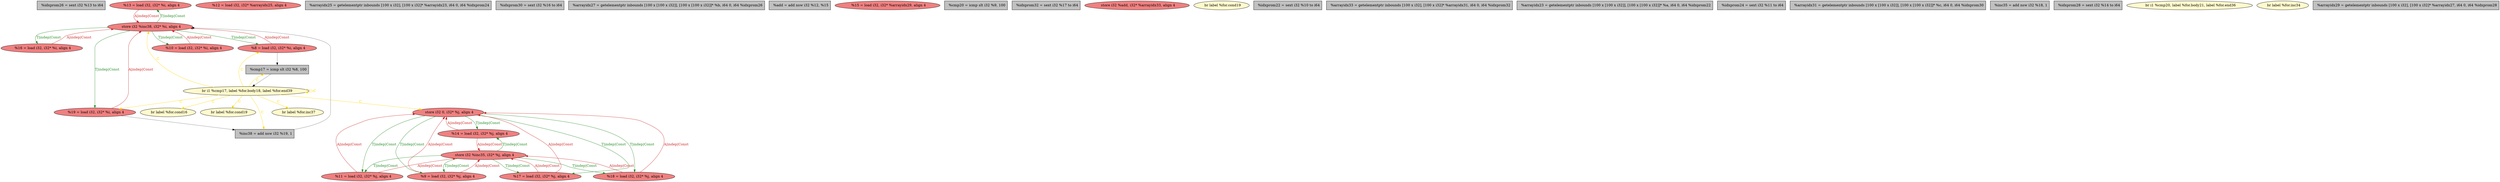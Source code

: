 
digraph G {


node760 [fillcolor=grey,label="  %idxprom26 = sext i32 %13 to i64",shape=rectangle,style=filled ]
node759 [fillcolor=lightcoral,label="  %13 = load i32, i32* %i, align 4",shape=ellipse,style=filled ]
node758 [fillcolor=lightcoral,label="  %12 = load i32, i32* %arrayidx25, align 4",shape=ellipse,style=filled ]
node734 [fillcolor=grey,label="  %cmp17 = icmp slt i32 %8, 100",shape=rectangle,style=filled ]
node729 [fillcolor=lightcoral,label="  %16 = load i32, i32* %i, align 4",shape=ellipse,style=filled ]
node727 [fillcolor=grey,label="  %arrayidx25 = getelementptr inbounds [100 x i32], [100 x i32]* %arrayidx23, i64 0, i64 %idxprom24",shape=rectangle,style=filled ]
node732 [fillcolor=grey,label="  %idxprom30 = sext i32 %16 to i64",shape=rectangle,style=filled ]
node728 [fillcolor=grey,label="  %arrayidx27 = getelementptr inbounds [100 x [100 x i32]], [100 x [100 x i32]]* %b, i64 0, i64 %idxprom26",shape=rectangle,style=filled ]
node723 [fillcolor=grey,label="  %add = add nsw i32 %12, %15",shape=rectangle,style=filled ]
node736 [fillcolor=lightcoral,label="  %19 = load i32, i32* %i, align 4",shape=ellipse,style=filled ]
node733 [fillcolor=lemonchiffon,label="  br label %for.inc37",shape=ellipse,style=filled ]
node724 [fillcolor=lightcoral,label="  %15 = load i32, i32* %arrayidx29, align 4",shape=ellipse,style=filled ]
node725 [fillcolor=lightcoral,label="  %14 = load i32, i32* %j, align 4",shape=ellipse,style=filled ]
node726 [fillcolor=grey,label="  %cmp20 = icmp slt i32 %9, 100",shape=rectangle,style=filled ]
node735 [fillcolor=lightcoral,label="  %11 = load i32, i32* %j, align 4",shape=ellipse,style=filled ]
node738 [fillcolor=lightcoral,label="  store i32 %inc38, i32* %i, align 4",shape=ellipse,style=filled ]
node730 [fillcolor=grey,label="  %idxprom32 = sext i32 %17 to i64",shape=rectangle,style=filled ]
node739 [fillcolor=lightcoral,label="  store i32 %add, i32* %arrayidx33, align 4",shape=ellipse,style=filled ]
node740 [fillcolor=lemonchiffon,label="  br label %for.cond19",shape=ellipse,style=filled ]
node748 [fillcolor=lightcoral,label="  store i32 0, i32* %j, align 4",shape=ellipse,style=filled ]
node743 [fillcolor=lightcoral,label="  store i32 %inc35, i32* %j, align 4",shape=ellipse,style=filled ]
node741 [fillcolor=lemonchiffon,label="  br label %for.cond16",shape=ellipse,style=filled ]
node744 [fillcolor=lightcoral,label="  %9 = load i32, i32* %j, align 4",shape=ellipse,style=filled ]
node742 [fillcolor=grey,label="  %idxprom22 = sext i32 %10 to i64",shape=rectangle,style=filled ]
node761 [fillcolor=lightcoral,label="  %17 = load i32, i32* %j, align 4",shape=ellipse,style=filled ]
node746 [fillcolor=grey,label="  %arrayidx33 = getelementptr inbounds [100 x i32], [100 x i32]* %arrayidx31, i64 0, i64 %idxprom32",shape=rectangle,style=filled ]
node745 [fillcolor=grey,label="  %arrayidx23 = getelementptr inbounds [100 x [100 x i32]], [100 x [100 x i32]]* %a, i64 0, i64 %idxprom22",shape=rectangle,style=filled ]
node753 [fillcolor=grey,label="  %idxprom24 = sext i32 %11 to i64",shape=rectangle,style=filled ]
node737 [fillcolor=lightcoral,label="  %18 = load i32, i32* %j, align 4",shape=ellipse,style=filled ]
node722 [fillcolor=grey,label="  %arrayidx31 = getelementptr inbounds [100 x [100 x i32]], [100 x [100 x i32]]* %c, i64 0, i64 %idxprom30",shape=rectangle,style=filled ]
node747 [fillcolor=grey,label="  %inc35 = add nsw i32 %18, 1",shape=rectangle,style=filled ]
node756 [fillcolor=lemonchiffon,label="  br i1 %cmp17, label %for.body18, label %for.end39",shape=ellipse,style=filled ]
node750 [fillcolor=grey,label="  %idxprom28 = sext i32 %14 to i64",shape=rectangle,style=filled ]
node749 [fillcolor=lightcoral,label="  %8 = load i32, i32* %i, align 4",shape=ellipse,style=filled ]
node751 [fillcolor=lemonchiffon,label="  br label %for.cond19",shape=ellipse,style=filled ]
node731 [fillcolor=lemonchiffon,label="  br i1 %cmp20, label %for.body21, label %for.end36",shape=ellipse,style=filled ]
node752 [fillcolor=grey,label="  %inc38 = add nsw i32 %19, 1",shape=rectangle,style=filled ]
node754 [fillcolor=lemonchiffon,label="  br label %for.inc34",shape=ellipse,style=filled ]
node755 [fillcolor=grey,label="  %arrayidx29 = getelementptr inbounds [100 x i32], [100 x i32]* %arrayidx27, i64 0, i64 %idxprom28",shape=rectangle,style=filled ]
node757 [fillcolor=lightcoral,label="  %10 = load i32, i32* %i, align 4",shape=ellipse,style=filled ]

node749->node734 [style=solid,color=black,label="",penwidth=0.5,fontcolor=black ]
node756->node736 [style=solid,color=gold,label="C",penwidth=1.0,fontcolor=gold ]
node738->node759 [style=solid,color=forestgreen,label="T|indep|Const",penwidth=1.0,fontcolor=forestgreen ]
node748->node725 [style=solid,color=forestgreen,label="T|indep|Const",penwidth=1.0,fontcolor=forestgreen ]
node737->node748 [style=solid,color=firebrick3,label="A|indep|Const",penwidth=1.0,fontcolor=firebrick3 ]
node725->node743 [style=solid,color=firebrick3,label="A|indep|Const",penwidth=1.0,fontcolor=firebrick3 ]
node736->node752 [style=solid,color=black,label="",penwidth=0.5,fontcolor=black ]
node744->node743 [style=solid,color=firebrick3,label="A|indep|Const",penwidth=1.0,fontcolor=firebrick3 ]
node756->node752 [style=solid,color=gold,label="C",penwidth=1.0,fontcolor=gold ]
node736->node738 [style=solid,color=firebrick3,label="A|indep|Const",penwidth=1.0,fontcolor=firebrick3 ]
node743->node744 [style=solid,color=forestgreen,label="T|indep|Const",penwidth=1.0,fontcolor=forestgreen ]
node748->node737 [style=solid,color=forestgreen,label="T|indep|Const",penwidth=1.0,fontcolor=forestgreen ]
node761->node748 [style=solid,color=firebrick3,label="A|indep|Const",penwidth=1.0,fontcolor=firebrick3 ]
node735->node743 [style=solid,color=firebrick3,label="A|indep|Const",penwidth=1.0,fontcolor=firebrick3 ]
node738->node749 [style=solid,color=forestgreen,label="T|indep|Const",penwidth=1.0,fontcolor=forestgreen ]
node743->node735 [style=solid,color=forestgreen,label="T|indep|Const",penwidth=1.0,fontcolor=forestgreen ]
node738->node757 [style=solid,color=forestgreen,label="T|indep|Const",penwidth=1.0,fontcolor=forestgreen ]
node749->node738 [style=solid,color=firebrick3,label="A|indep|Const",penwidth=1.0,fontcolor=firebrick3 ]
node737->node743 [style=solid,color=firebrick3,label="A|indep|Const",penwidth=1.0,fontcolor=firebrick3 ]
node756->node751 [style=solid,color=gold,label="C",penwidth=1.0,fontcolor=gold ]
node759->node738 [style=solid,color=firebrick3,label="A|indep|Const",penwidth=1.0,fontcolor=firebrick3 ]
node757->node738 [style=solid,color=firebrick3,label="A|indep|Const",penwidth=1.0,fontcolor=firebrick3 ]
node743->node737 [style=solid,color=forestgreen,label="T|indep|Const",penwidth=1.0,fontcolor=forestgreen ]
node738->node736 [style=solid,color=forestgreen,label="T|indep|Const",penwidth=1.0,fontcolor=forestgreen ]
node738->node729 [style=solid,color=forestgreen,label="T|indep|Const",penwidth=1.0,fontcolor=forestgreen ]
node756->node749 [style=solid,color=gold,label="C",penwidth=1.0,fontcolor=gold ]
node756->node733 [style=solid,color=gold,label="C",penwidth=1.0,fontcolor=gold ]
node756->node741 [style=solid,color=gold,label="C",penwidth=1.0,fontcolor=gold ]
node735->node748 [style=solid,color=firebrick3,label="A|indep|Const",penwidth=1.0,fontcolor=firebrick3 ]
node725->node748 [style=solid,color=firebrick3,label="A|indep|Const",penwidth=1.0,fontcolor=firebrick3 ]
node748->node735 [style=solid,color=forestgreen,label="T|indep|Const",penwidth=1.0,fontcolor=forestgreen ]
node756->node748 [style=solid,color=gold,label="C",penwidth=1.0,fontcolor=gold ]
node756->node738 [style=solid,color=gold,label="C",penwidth=1.0,fontcolor=gold ]
node729->node738 [style=solid,color=firebrick3,label="A|indep|Const",penwidth=1.0,fontcolor=firebrick3 ]
node734->node756 [style=solid,color=black,label="",penwidth=0.5,fontcolor=black ]
node756->node734 [style=solid,color=gold,label="C",penwidth=1.0,fontcolor=gold ]
node743->node725 [style=solid,color=forestgreen,label="T|indep|Const",penwidth=1.0,fontcolor=forestgreen ]
node748->node761 [style=solid,color=forestgreen,label="T|indep|Const",penwidth=1.0,fontcolor=forestgreen ]
node756->node756 [style=solid,color=gold,label="C",penwidth=1.0,fontcolor=gold ]
node744->node748 [style=solid,color=firebrick3,label="A|indep|Const",penwidth=1.0,fontcolor=firebrick3 ]
node748->node744 [style=solid,color=forestgreen,label="T|indep|Const",penwidth=1.0,fontcolor=forestgreen ]
node761->node743 [style=solid,color=firebrick3,label="A|indep|Const",penwidth=1.0,fontcolor=firebrick3 ]
node752->node738 [style=solid,color=black,label="",penwidth=0.5,fontcolor=black ]
node743->node761 [style=solid,color=forestgreen,label="T|indep|Const",penwidth=1.0,fontcolor=forestgreen ]


}
